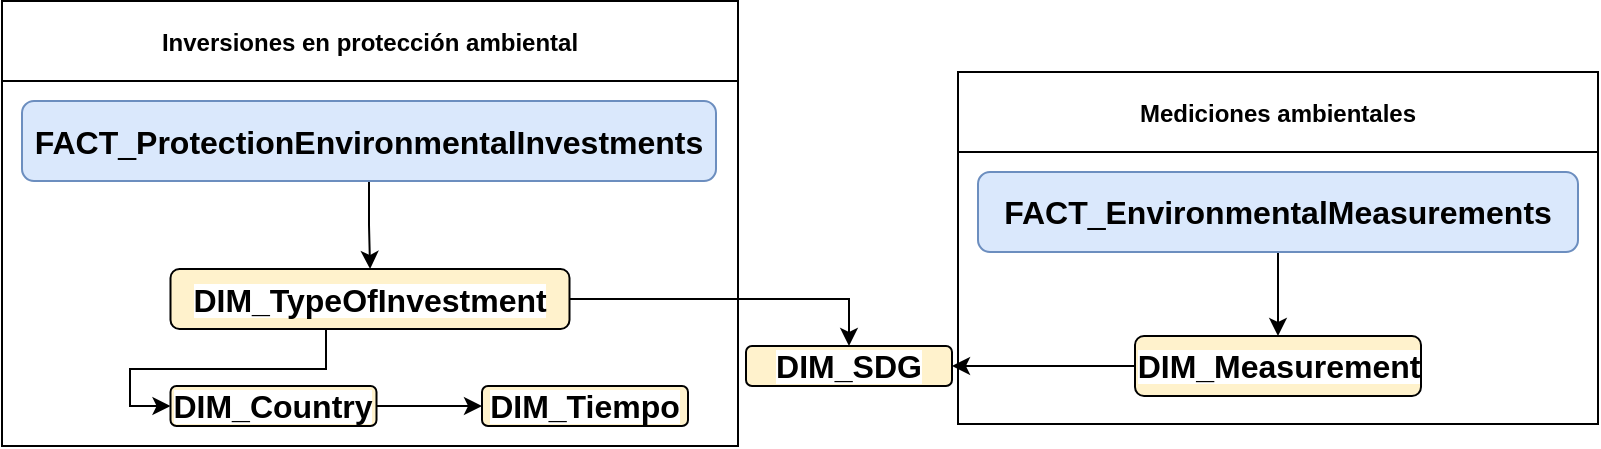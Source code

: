 <mxfile version="15.6.4" type="device"><diagram id="C5RBs43oDa-KdzZeNtuy" name="Page-1"><mxGraphModel dx="1422" dy="794" grid="0" gridSize="10" guides="1" tooltips="1" connect="1" arrows="1" fold="1" page="1" pageScale="1" pageWidth="827" pageHeight="1169" math="0" shadow="0"><root><mxCell id="WIyWlLk6GJQsqaUBKTNV-0"/><mxCell id="WIyWlLk6GJQsqaUBKTNV-1" parent="WIyWlLk6GJQsqaUBKTNV-0"/><mxCell id="PkfiLZhap3RL2hpa27VZ-0" value="Mediciones ambientales" style="swimlane;fontColor=default;strokeColor=default;fillColor=default;startSize=40;" vertex="1" parent="WIyWlLk6GJQsqaUBKTNV-1"><mxGeometry x="492" y="61" width="320" height="176" as="geometry"><mxRectangle x="120" y="180" width="130" height="23" as="alternateBounds"/></mxGeometry></mxCell><mxCell id="PkfiLZhap3RL2hpa27VZ-6" style="edgeStyle=orthogonalEdgeStyle;rounded=0;orthogonalLoop=1;jettySize=auto;html=1;labelBackgroundColor=default;fontColor=default;strokeColor=default;" edge="1" parent="PkfiLZhap3RL2hpa27VZ-0" source="WIyWlLk6GJQsqaUBKTNV-3" target="PkfiLZhap3RL2hpa27VZ-1"><mxGeometry relative="1" as="geometry"/></mxCell><mxCell id="WIyWlLk6GJQsqaUBKTNV-3" value="&lt;b&gt;&lt;span style=&quot;font-size: 12.0pt ; line-height: 110% ; font-family: &amp;quot;arial&amp;quot; , sans-serif&quot;&gt;FACT&lt;/span&gt;&lt;/b&gt;&lt;span style=&quot;font-size: 12.0pt ; line-height: 110% ; font-family: &amp;quot;arial&amp;quot; , sans-serif&quot;&gt;_&lt;b&gt;EnvironmentalMeasurements&lt;/b&gt;&lt;/span&gt;&lt;span style=&quot;font-size: 11.0pt ; line-height: 110% ; font-family: &amp;quot;calibri&amp;quot; , sans-serif&quot;&gt;&lt;/span&gt;" style="rounded=1;whiteSpace=wrap;html=1;fontSize=12;glass=0;strokeWidth=1;shadow=0;strokeColor=#6c8ebf;fillColor=#dae8fc;fontColor=default;" parent="PkfiLZhap3RL2hpa27VZ-0" vertex="1"><mxGeometry x="10" y="50" width="300" height="40" as="geometry"/></mxCell><mxCell id="PkfiLZhap3RL2hpa27VZ-1" value="&lt;b&gt;&lt;span style=&quot;font-size: 12.0pt ; line-height: 110% ; font-family: &amp;quot;arial&amp;quot; , sans-serif&quot;&gt;DIM_Measurement&lt;/span&gt;&lt;/b&gt;" style="rounded=1;whiteSpace=wrap;html=1;strokeColor=default;fillColor=#fff2cc;fontColor=default;labelBackgroundColor=default;" vertex="1" parent="PkfiLZhap3RL2hpa27VZ-0"><mxGeometry x="88.5" y="132" width="143" height="30" as="geometry"/></mxCell><mxCell id="PkfiLZhap3RL2hpa27VZ-10" value="Inversiones en protección ambiental" style="swimlane;fontColor=default;strokeColor=default;fillColor=default;startSize=40;" vertex="1" parent="WIyWlLk6GJQsqaUBKTNV-1"><mxGeometry x="14" y="25.5" width="368" height="222.5" as="geometry"><mxRectangle x="120" y="180" width="130" height="23" as="alternateBounds"/></mxGeometry></mxCell><mxCell id="PkfiLZhap3RL2hpa27VZ-18" style="edgeStyle=orthogonalEdgeStyle;rounded=0;orthogonalLoop=1;jettySize=auto;html=1;labelBackgroundColor=default;fontColor=default;strokeColor=default;" edge="1" parent="PkfiLZhap3RL2hpa27VZ-10" source="PkfiLZhap3RL2hpa27VZ-12" target="PkfiLZhap3RL2hpa27VZ-14"><mxGeometry relative="1" as="geometry"/></mxCell><mxCell id="PkfiLZhap3RL2hpa27VZ-12" value="&lt;b&gt;&lt;span style=&quot;font-size: 12.0pt ; line-height: 110% ; font-family: &amp;quot;arial&amp;quot; , sans-serif&quot;&gt;FACT&lt;/span&gt;&lt;/b&gt;&lt;span style=&quot;font-size: 12.0pt ; line-height: 110% ; font-family: &amp;quot;arial&amp;quot; , sans-serif&quot;&gt;_&lt;/span&gt;&lt;span style=&quot;font-size: 11.0pt ; line-height: 110% ; font-family: &amp;quot;calibri&amp;quot; , sans-serif&quot;&gt;&lt;/span&gt;&lt;b&gt;&lt;span style=&quot;font-size: 12.0pt ; line-height: 110% ; font-family: &amp;quot;arial&amp;quot; , sans-serif&quot;&gt;ProtectionEnvironmentalInvestments&lt;/span&gt;&lt;/b&gt;" style="rounded=1;whiteSpace=wrap;html=1;fontSize=12;glass=0;strokeWidth=1;shadow=0;strokeColor=#6c8ebf;fillColor=#dae8fc;fontColor=default;" vertex="1" parent="PkfiLZhap3RL2hpa27VZ-10"><mxGeometry x="10" y="50" width="347" height="40" as="geometry"/></mxCell><mxCell id="PkfiLZhap3RL2hpa27VZ-25" style="edgeStyle=orthogonalEdgeStyle;rounded=0;orthogonalLoop=1;jettySize=auto;html=1;entryX=0;entryY=0.5;entryDx=0;entryDy=0;labelBackgroundColor=default;fontColor=default;strokeColor=default;exitX=0;exitY=0.5;exitDx=0;exitDy=0;" edge="1" parent="PkfiLZhap3RL2hpa27VZ-10" source="PkfiLZhap3RL2hpa27VZ-14" target="PkfiLZhap3RL2hpa27VZ-15"><mxGeometry relative="1" as="geometry"><Array as="points"><mxPoint x="162" y="149"/><mxPoint x="162" y="184"/><mxPoint x="64" y="184"/><mxPoint x="64" y="203"/></Array></mxGeometry></mxCell><mxCell id="PkfiLZhap3RL2hpa27VZ-14" value="&lt;b&gt;&lt;span style=&quot;font-size: 12.0pt ; line-height: 110% ; font-family: &amp;quot;arial&amp;quot; , sans-serif&quot;&gt;DIM_TypeOfInvestment&lt;/span&gt;&lt;/b&gt;" style="rounded=1;whiteSpace=wrap;html=1;strokeColor=default;fillColor=#fff2cc;fontColor=default;labelBackgroundColor=default;" vertex="1" parent="PkfiLZhap3RL2hpa27VZ-10"><mxGeometry x="84.25" y="134" width="199.5" height="30" as="geometry"/></mxCell><mxCell id="PkfiLZhap3RL2hpa27VZ-26" style="edgeStyle=orthogonalEdgeStyle;rounded=0;orthogonalLoop=1;jettySize=auto;html=1;labelBackgroundColor=default;fontColor=default;strokeColor=default;" edge="1" parent="PkfiLZhap3RL2hpa27VZ-10" source="PkfiLZhap3RL2hpa27VZ-15" target="PkfiLZhap3RL2hpa27VZ-16"><mxGeometry relative="1" as="geometry"/></mxCell><mxCell id="PkfiLZhap3RL2hpa27VZ-15" value="&lt;b&gt;&lt;span style=&quot;font-size: 12.0pt ; line-height: 110% ; font-family: &amp;quot;arial&amp;quot; , sans-serif&quot;&gt;DIM_Country&lt;/span&gt;&lt;/b&gt;" style="rounded=1;whiteSpace=wrap;html=1;strokeColor=default;fillColor=#fff2cc;fontColor=default;labelBackgroundColor=default;" vertex="1" parent="PkfiLZhap3RL2hpa27VZ-10"><mxGeometry x="84.25" y="192.5" width="103" height="20" as="geometry"/></mxCell><mxCell id="PkfiLZhap3RL2hpa27VZ-16" value="&lt;b&gt;&lt;span style=&quot;font-size: 12.0pt ; line-height: 110% ; font-family: &amp;quot;arial&amp;quot; , sans-serif&quot;&gt;DIM_Tiempo&lt;/span&gt;&lt;/b&gt;" style="rounded=1;whiteSpace=wrap;html=1;strokeColor=default;fillColor=#fff2cc;fontColor=default;labelBackgroundColor=default;" vertex="1" parent="PkfiLZhap3RL2hpa27VZ-10"><mxGeometry x="240" y="192.5" width="103" height="20" as="geometry"/></mxCell><mxCell id="PkfiLZhap3RL2hpa27VZ-17" value="&lt;b&gt;&lt;span style=&quot;font-size: 12.0pt ; line-height: 110% ; font-family: &amp;quot;arial&amp;quot; , sans-serif&quot;&gt;DIM_SDG&lt;/span&gt;&lt;/b&gt;" style="rounded=1;whiteSpace=wrap;html=1;strokeColor=default;fillColor=#fff2cc;fontColor=default;labelBackgroundColor=default;" vertex="1" parent="WIyWlLk6GJQsqaUBKTNV-1"><mxGeometry x="386" y="198" width="103" height="20" as="geometry"/></mxCell><mxCell id="PkfiLZhap3RL2hpa27VZ-21" style="edgeStyle=orthogonalEdgeStyle;rounded=0;orthogonalLoop=1;jettySize=auto;html=1;entryX=0.5;entryY=0;entryDx=0;entryDy=0;labelBackgroundColor=default;fontColor=default;strokeColor=default;" edge="1" parent="WIyWlLk6GJQsqaUBKTNV-1" source="PkfiLZhap3RL2hpa27VZ-14" target="PkfiLZhap3RL2hpa27VZ-17"><mxGeometry relative="1" as="geometry"/></mxCell><mxCell id="PkfiLZhap3RL2hpa27VZ-24" style="edgeStyle=orthogonalEdgeStyle;rounded=0;orthogonalLoop=1;jettySize=auto;html=1;labelBackgroundColor=default;fontColor=default;strokeColor=default;" edge="1" parent="WIyWlLk6GJQsqaUBKTNV-1" source="PkfiLZhap3RL2hpa27VZ-1" target="PkfiLZhap3RL2hpa27VZ-17"><mxGeometry relative="1" as="geometry"/></mxCell></root></mxGraphModel></diagram></mxfile>